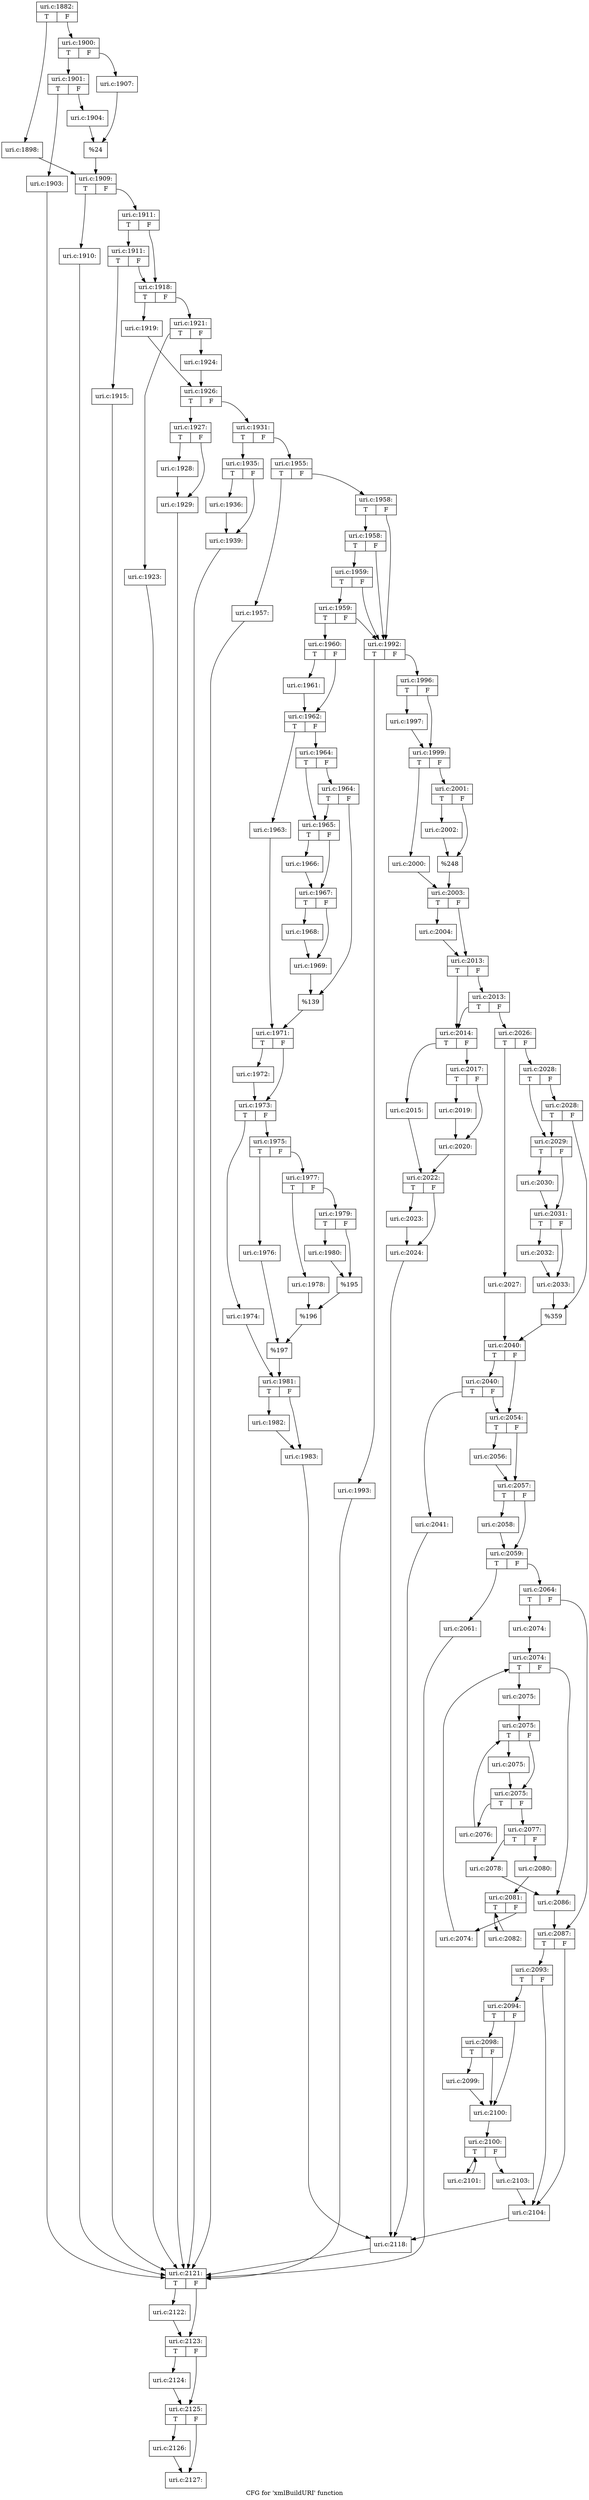 digraph "CFG for 'xmlBuildURI' function" {
	label="CFG for 'xmlBuildURI' function";

	Node0x5561d682d410 [shape=record,label="{uri.c:1882:|{<s0>T|<s1>F}}"];
	Node0x5561d682d410:s0 -> Node0x5561d6830e20;
	Node0x5561d682d410:s1 -> Node0x5561d6830ec0;
	Node0x5561d6830e20 [shape=record,label="{uri.c:1898:}"];
	Node0x5561d6830e20 -> Node0x5561d6830e70;
	Node0x5561d6830ec0 [shape=record,label="{uri.c:1900:|{<s0>T|<s1>F}}"];
	Node0x5561d6830ec0:s0 -> Node0x5561d6831360;
	Node0x5561d6830ec0:s1 -> Node0x5561d6831400;
	Node0x5561d6831360 [shape=record,label="{uri.c:1901:|{<s0>T|<s1>F}}"];
	Node0x5561d6831360:s0 -> Node0x5561d6831910;
	Node0x5561d6831360:s1 -> Node0x5561d6831960;
	Node0x5561d6831910 [shape=record,label="{uri.c:1903:}"];
	Node0x5561d6831910 -> Node0x5561d6832490;
	Node0x5561d6831960 [shape=record,label="{uri.c:1904:}"];
	Node0x5561d6831960 -> Node0x5561d68313b0;
	Node0x5561d6831400 [shape=record,label="{uri.c:1907:}"];
	Node0x5561d6831400 -> Node0x5561d68313b0;
	Node0x5561d68313b0 [shape=record,label="{%24}"];
	Node0x5561d68313b0 -> Node0x5561d6830e70;
	Node0x5561d6830e70 [shape=record,label="{uri.c:1909:|{<s0>T|<s1>F}}"];
	Node0x5561d6830e70:s0 -> Node0x5561d67b2b40;
	Node0x5561d6830e70:s1 -> Node0x5561d67b2b90;
	Node0x5561d67b2b40 [shape=record,label="{uri.c:1910:}"];
	Node0x5561d67b2b40 -> Node0x5561d6832490;
	Node0x5561d67b2b90 [shape=record,label="{uri.c:1911:|{<s0>T|<s1>F}}"];
	Node0x5561d67b2b90:s0 -> Node0x5561d67b2fe0;
	Node0x5561d67b2b90:s1 -> Node0x5561d67b2f90;
	Node0x5561d67b2fe0 [shape=record,label="{uri.c:1911:|{<s0>T|<s1>F}}"];
	Node0x5561d67b2fe0:s0 -> Node0x5561d67b2f40;
	Node0x5561d67b2fe0:s1 -> Node0x5561d67b2f90;
	Node0x5561d67b2f40 [shape=record,label="{uri.c:1915:}"];
	Node0x5561d67b2f40 -> Node0x5561d6832490;
	Node0x5561d67b2f90 [shape=record,label="{uri.c:1918:|{<s0>T|<s1>F}}"];
	Node0x5561d67b2f90:s0 -> Node0x5561d67b3980;
	Node0x5561d67b2f90:s1 -> Node0x5561d67b3a20;
	Node0x5561d67b3980 [shape=record,label="{uri.c:1919:}"];
	Node0x5561d67b3980 -> Node0x5561d67b39d0;
	Node0x5561d67b3a20 [shape=record,label="{uri.c:1921:|{<s0>T|<s1>F}}"];
	Node0x5561d67b3a20:s0 -> Node0x5561d67b40a0;
	Node0x5561d67b3a20:s1 -> Node0x5561d67b40f0;
	Node0x5561d67b40a0 [shape=record,label="{uri.c:1923:}"];
	Node0x5561d67b40a0 -> Node0x5561d6832490;
	Node0x5561d67b40f0 [shape=record,label="{uri.c:1924:}"];
	Node0x5561d67b40f0 -> Node0x5561d67b39d0;
	Node0x5561d67b39d0 [shape=record,label="{uri.c:1926:|{<s0>T|<s1>F}}"];
	Node0x5561d67b39d0:s0 -> Node0x5561d67b47f0;
	Node0x5561d67b39d0:s1 -> Node0x5561d67b4840;
	Node0x5561d67b47f0 [shape=record,label="{uri.c:1927:|{<s0>T|<s1>F}}"];
	Node0x5561d67b47f0:s0 -> Node0x5561d67b4c00;
	Node0x5561d67b47f0:s1 -> Node0x5561d67b4c50;
	Node0x5561d67b4c00 [shape=record,label="{uri.c:1928:}"];
	Node0x5561d67b4c00 -> Node0x5561d67b4c50;
	Node0x5561d67b4c50 [shape=record,label="{uri.c:1929:}"];
	Node0x5561d67b4c50 -> Node0x5561d6832490;
	Node0x5561d67b4840 [shape=record,label="{uri.c:1931:|{<s0>T|<s1>F}}"];
	Node0x5561d67b4840:s0 -> Node0x5561d67b5230;
	Node0x5561d67b4840:s1 -> Node0x5561d67b5280;
	Node0x5561d67b5230 [shape=record,label="{uri.c:1935:|{<s0>T|<s1>F}}"];
	Node0x5561d67b5230:s0 -> Node0x5561d67b5640;
	Node0x5561d67b5230:s1 -> Node0x5561d67b5690;
	Node0x5561d67b5640 [shape=record,label="{uri.c:1936:}"];
	Node0x5561d67b5640 -> Node0x5561d67b5690;
	Node0x5561d67b5690 [shape=record,label="{uri.c:1939:}"];
	Node0x5561d67b5690 -> Node0x5561d6832490;
	Node0x5561d67b5280 [shape=record,label="{uri.c:1955:|{<s0>T|<s1>F}}"];
	Node0x5561d67b5280:s0 -> Node0x5561d67b6460;
	Node0x5561d67b5280:s1 -> Node0x5561d67b64b0;
	Node0x5561d67b6460 [shape=record,label="{uri.c:1957:}"];
	Node0x5561d67b6460 -> Node0x5561d6832490;
	Node0x5561d67b64b0 [shape=record,label="{uri.c:1958:|{<s0>T|<s1>F}}"];
	Node0x5561d67b64b0:s0 -> Node0x5561d67b6980;
	Node0x5561d67b64b0:s1 -> Node0x5561d67b68b0;
	Node0x5561d67b6980 [shape=record,label="{uri.c:1958:|{<s0>T|<s1>F}}"];
	Node0x5561d67b6980:s0 -> Node0x5561d67b6900;
	Node0x5561d67b6980:s1 -> Node0x5561d67b68b0;
	Node0x5561d67b6900 [shape=record,label="{uri.c:1959:|{<s0>T|<s1>F}}"];
	Node0x5561d67b6900:s0 -> Node0x5561d67b7100;
	Node0x5561d67b6900:s1 -> Node0x5561d67b68b0;
	Node0x5561d67b7100 [shape=record,label="{uri.c:1959:|{<s0>T|<s1>F}}"];
	Node0x5561d67b7100:s0 -> Node0x5561d67b6860;
	Node0x5561d67b7100:s1 -> Node0x5561d67b68b0;
	Node0x5561d67b6860 [shape=record,label="{uri.c:1960:|{<s0>T|<s1>F}}"];
	Node0x5561d67b6860:s0 -> Node0x5561d67b78b0;
	Node0x5561d67b6860:s1 -> Node0x5561d67b7900;
	Node0x5561d67b78b0 [shape=record,label="{uri.c:1961:}"];
	Node0x5561d67b78b0 -> Node0x5561d67b7900;
	Node0x5561d67b7900 [shape=record,label="{uri.c:1962:|{<s0>T|<s1>F}}"];
	Node0x5561d67b7900:s0 -> Node0x5561d67b9190;
	Node0x5561d67b7900:s1 -> Node0x5561d67b9230;
	Node0x5561d67b9190 [shape=record,label="{uri.c:1963:}"];
	Node0x5561d67b9190 -> Node0x5561d67b91e0;
	Node0x5561d67b9230 [shape=record,label="{uri.c:1964:|{<s0>T|<s1>F}}"];
	Node0x5561d67b9230:s0 -> Node0x5561d67b9ba0;
	Node0x5561d67b9230:s1 -> Node0x5561d67b9c40;
	Node0x5561d67b9c40 [shape=record,label="{uri.c:1964:|{<s0>T|<s1>F}}"];
	Node0x5561d67b9c40:s0 -> Node0x5561d67b9ba0;
	Node0x5561d67b9c40:s1 -> Node0x5561d67b9bf0;
	Node0x5561d67b9ba0 [shape=record,label="{uri.c:1965:|{<s0>T|<s1>F}}"];
	Node0x5561d67b9ba0:s0 -> Node0x5561d67ba4c0;
	Node0x5561d67b9ba0:s1 -> Node0x5561d67ba510;
	Node0x5561d67ba4c0 [shape=record,label="{uri.c:1966:}"];
	Node0x5561d67ba4c0 -> Node0x5561d67ba510;
	Node0x5561d67ba510 [shape=record,label="{uri.c:1967:|{<s0>T|<s1>F}}"];
	Node0x5561d67ba510:s0 -> Node0x5561d6832e30;
	Node0x5561d67ba510:s1 -> Node0x5561d6832e80;
	Node0x5561d6832e30 [shape=record,label="{uri.c:1968:}"];
	Node0x5561d6832e30 -> Node0x5561d6832e80;
	Node0x5561d6832e80 [shape=record,label="{uri.c:1969:}"];
	Node0x5561d6832e80 -> Node0x5561d67b9bf0;
	Node0x5561d67b9bf0 [shape=record,label="{%139}"];
	Node0x5561d67b9bf0 -> Node0x5561d67b91e0;
	Node0x5561d67b91e0 [shape=record,label="{uri.c:1971:|{<s0>T|<s1>F}}"];
	Node0x5561d67b91e0:s0 -> Node0x5561d6833da0;
	Node0x5561d67b91e0:s1 -> Node0x5561d6833df0;
	Node0x5561d6833da0 [shape=record,label="{uri.c:1972:}"];
	Node0x5561d6833da0 -> Node0x5561d6833df0;
	Node0x5561d6833df0 [shape=record,label="{uri.c:1973:|{<s0>T|<s1>F}}"];
	Node0x5561d6833df0:s0 -> Node0x5561d6834790;
	Node0x5561d6833df0:s1 -> Node0x5561d6834830;
	Node0x5561d6834790 [shape=record,label="{uri.c:1974:}"];
	Node0x5561d6834790 -> Node0x5561d68347e0;
	Node0x5561d6834830 [shape=record,label="{uri.c:1975:|{<s0>T|<s1>F}}"];
	Node0x5561d6834830:s0 -> Node0x5561d68351a0;
	Node0x5561d6834830:s1 -> Node0x5561d6835240;
	Node0x5561d68351a0 [shape=record,label="{uri.c:1976:}"];
	Node0x5561d68351a0 -> Node0x5561d68351f0;
	Node0x5561d6835240 [shape=record,label="{uri.c:1977:|{<s0>T|<s1>F}}"];
	Node0x5561d6835240:s0 -> Node0x5561d6835bb0;
	Node0x5561d6835240:s1 -> Node0x5561d6835c50;
	Node0x5561d6835bb0 [shape=record,label="{uri.c:1978:}"];
	Node0x5561d6835bb0 -> Node0x5561d6835c00;
	Node0x5561d6835c50 [shape=record,label="{uri.c:1979:|{<s0>T|<s1>F}}"];
	Node0x5561d6835c50:s0 -> Node0x5561d68365c0;
	Node0x5561d6835c50:s1 -> Node0x5561d6836610;
	Node0x5561d68365c0 [shape=record,label="{uri.c:1980:}"];
	Node0x5561d68365c0 -> Node0x5561d6836610;
	Node0x5561d6836610 [shape=record,label="{%195}"];
	Node0x5561d6836610 -> Node0x5561d6835c00;
	Node0x5561d6835c00 [shape=record,label="{%196}"];
	Node0x5561d6835c00 -> Node0x5561d68351f0;
	Node0x5561d68351f0 [shape=record,label="{%197}"];
	Node0x5561d68351f0 -> Node0x5561d68347e0;
	Node0x5561d68347e0 [shape=record,label="{uri.c:1981:|{<s0>T|<s1>F}}"];
	Node0x5561d68347e0:s0 -> Node0x5561d6837160;
	Node0x5561d68347e0:s1 -> Node0x5561d68371b0;
	Node0x5561d6837160 [shape=record,label="{uri.c:1982:}"];
	Node0x5561d6837160 -> Node0x5561d68371b0;
	Node0x5561d68371b0 [shape=record,label="{uri.c:1983:}"];
	Node0x5561d68371b0 -> Node0x5561d6838330;
	Node0x5561d67b68b0 [shape=record,label="{uri.c:1992:|{<s0>T|<s1>F}}"];
	Node0x5561d67b68b0:s0 -> Node0x5561d6838500;
	Node0x5561d67b68b0:s1 -> Node0x5561d6838550;
	Node0x5561d6838500 [shape=record,label="{uri.c:1993:}"];
	Node0x5561d6838500 -> Node0x5561d6832490;
	Node0x5561d6838550 [shape=record,label="{uri.c:1996:|{<s0>T|<s1>F}}"];
	Node0x5561d6838550:s0 -> Node0x5561d6838d30;
	Node0x5561d6838550:s1 -> Node0x5561d6838d80;
	Node0x5561d6838d30 [shape=record,label="{uri.c:1997:}"];
	Node0x5561d6838d30 -> Node0x5561d6838d80;
	Node0x5561d6838d80 [shape=record,label="{uri.c:1999:|{<s0>T|<s1>F}}"];
	Node0x5561d6838d80:s0 -> Node0x5561d6839720;
	Node0x5561d6838d80:s1 -> Node0x5561d68397c0;
	Node0x5561d6839720 [shape=record,label="{uri.c:2000:}"];
	Node0x5561d6839720 -> Node0x5561d6839770;
	Node0x5561d68397c0 [shape=record,label="{uri.c:2001:|{<s0>T|<s1>F}}"];
	Node0x5561d68397c0:s0 -> Node0x5561d683a130;
	Node0x5561d68397c0:s1 -> Node0x5561d683a180;
	Node0x5561d683a130 [shape=record,label="{uri.c:2002:}"];
	Node0x5561d683a130 -> Node0x5561d683a180;
	Node0x5561d683a180 [shape=record,label="{%248}"];
	Node0x5561d683a180 -> Node0x5561d6839770;
	Node0x5561d6839770 [shape=record,label="{uri.c:2003:|{<s0>T|<s1>F}}"];
	Node0x5561d6839770:s0 -> Node0x5561d683abb0;
	Node0x5561d6839770:s1 -> Node0x5561d683ac00;
	Node0x5561d683abb0 [shape=record,label="{uri.c:2004:}"];
	Node0x5561d683abb0 -> Node0x5561d683ac00;
	Node0x5561d683ac00 [shape=record,label="{uri.c:2013:|{<s0>T|<s1>F}}"];
	Node0x5561d683ac00:s0 -> Node0x5561d683b5a0;
	Node0x5561d683ac00:s1 -> Node0x5561d683b640;
	Node0x5561d683b640 [shape=record,label="{uri.c:2013:|{<s0>T|<s1>F}}"];
	Node0x5561d683b640:s0 -> Node0x5561d683b5a0;
	Node0x5561d683b640:s1 -> Node0x5561d683b5f0;
	Node0x5561d683b5a0 [shape=record,label="{uri.c:2014:|{<s0>T|<s1>F}}"];
	Node0x5561d683b5a0:s0 -> Node0x5561d683be90;
	Node0x5561d683b5a0:s1 -> Node0x5561d683bf30;
	Node0x5561d683be90 [shape=record,label="{uri.c:2015:}"];
	Node0x5561d683be90 -> Node0x5561d683bee0;
	Node0x5561d683bf30 [shape=record,label="{uri.c:2017:|{<s0>T|<s1>F}}"];
	Node0x5561d683bf30:s0 -> Node0x5561d683c140;
	Node0x5561d683bf30:s1 -> Node0x5561d684ce90;
	Node0x5561d683c140 [shape=record,label="{uri.c:2019:}"];
	Node0x5561d683c140 -> Node0x5561d684ce90;
	Node0x5561d684ce90 [shape=record,label="{uri.c:2020:}"];
	Node0x5561d684ce90 -> Node0x5561d683bee0;
	Node0x5561d683bee0 [shape=record,label="{uri.c:2022:|{<s0>T|<s1>F}}"];
	Node0x5561d683bee0:s0 -> Node0x5561d684dcf0;
	Node0x5561d683bee0:s1 -> Node0x5561d684dd40;
	Node0x5561d684dcf0 [shape=record,label="{uri.c:2023:}"];
	Node0x5561d684dcf0 -> Node0x5561d684dd40;
	Node0x5561d684dd40 [shape=record,label="{uri.c:2024:}"];
	Node0x5561d684dd40 -> Node0x5561d6838330;
	Node0x5561d683b5f0 [shape=record,label="{uri.c:2026:|{<s0>T|<s1>F}}"];
	Node0x5561d683b5f0:s0 -> Node0x5561d684e830;
	Node0x5561d683b5f0:s1 -> Node0x5561d684e8d0;
	Node0x5561d684e830 [shape=record,label="{uri.c:2027:}"];
	Node0x5561d684e830 -> Node0x5561d684e880;
	Node0x5561d684e8d0 [shape=record,label="{uri.c:2028:|{<s0>T|<s1>F}}"];
	Node0x5561d684e8d0:s0 -> Node0x5561d684f240;
	Node0x5561d684e8d0:s1 -> Node0x5561d684f2e0;
	Node0x5561d684f2e0 [shape=record,label="{uri.c:2028:|{<s0>T|<s1>F}}"];
	Node0x5561d684f2e0:s0 -> Node0x5561d684f240;
	Node0x5561d684f2e0:s1 -> Node0x5561d684f290;
	Node0x5561d684f240 [shape=record,label="{uri.c:2029:|{<s0>T|<s1>F}}"];
	Node0x5561d684f240:s0 -> Node0x5561d684fb60;
	Node0x5561d684f240:s1 -> Node0x5561d684fbb0;
	Node0x5561d684fb60 [shape=record,label="{uri.c:2030:}"];
	Node0x5561d684fb60 -> Node0x5561d684fbb0;
	Node0x5561d684fbb0 [shape=record,label="{uri.c:2031:|{<s0>T|<s1>F}}"];
	Node0x5561d684fbb0:s0 -> Node0x5561d68504f0;
	Node0x5561d684fbb0:s1 -> Node0x5561d6850540;
	Node0x5561d68504f0 [shape=record,label="{uri.c:2032:}"];
	Node0x5561d68504f0 -> Node0x5561d6850540;
	Node0x5561d6850540 [shape=record,label="{uri.c:2033:}"];
	Node0x5561d6850540 -> Node0x5561d684f290;
	Node0x5561d684f290 [shape=record,label="{%359}"];
	Node0x5561d684f290 -> Node0x5561d684e880;
	Node0x5561d684e880 [shape=record,label="{uri.c:2040:|{<s0>T|<s1>F}}"];
	Node0x5561d684e880:s0 -> Node0x5561d6851500;
	Node0x5561d684e880:s1 -> Node0x5561d68514b0;
	Node0x5561d6851500 [shape=record,label="{uri.c:2040:|{<s0>T|<s1>F}}"];
	Node0x5561d6851500:s0 -> Node0x5561d6851460;
	Node0x5561d6851500:s1 -> Node0x5561d68514b0;
	Node0x5561d6851460 [shape=record,label="{uri.c:2041:}"];
	Node0x5561d6851460 -> Node0x5561d6838330;
	Node0x5561d68514b0 [shape=record,label="{uri.c:2054:|{<s0>T|<s1>F}}"];
	Node0x5561d68514b0:s0 -> Node0x5561d68525c0;
	Node0x5561d68514b0:s1 -> Node0x5561d6852610;
	Node0x5561d68525c0 [shape=record,label="{uri.c:2056:}"];
	Node0x5561d68525c0 -> Node0x5561d6852610;
	Node0x5561d6852610 [shape=record,label="{uri.c:2057:|{<s0>T|<s1>F}}"];
	Node0x5561d6852610:s0 -> Node0x5561d6852fc0;
	Node0x5561d6852610:s1 -> Node0x5561d6853010;
	Node0x5561d6852fc0 [shape=record,label="{uri.c:2058:}"];
	Node0x5561d6852fc0 -> Node0x5561d6853010;
	Node0x5561d6853010 [shape=record,label="{uri.c:2059:|{<s0>T|<s1>F}}"];
	Node0x5561d6853010:s0 -> Node0x5561d6853e10;
	Node0x5561d6853010:s1 -> Node0x5561d6853e60;
	Node0x5561d6853e10 [shape=record,label="{uri.c:2061:}"];
	Node0x5561d6853e10 -> Node0x5561d6832490;
	Node0x5561d6853e60 [shape=record,label="{uri.c:2064:|{<s0>T|<s1>F}}"];
	Node0x5561d6853e60:s0 -> Node0x5561d6854c00;
	Node0x5561d6853e60:s1 -> Node0x5561d6854c50;
	Node0x5561d6854c00 [shape=record,label="{uri.c:2074:}"];
	Node0x5561d6854c00 -> Node0x5561d68550d0;
	Node0x5561d68550d0 [shape=record,label="{uri.c:2074:|{<s0>T|<s1>F}}"];
	Node0x5561d68550d0:s0 -> Node0x5561d68557a0;
	Node0x5561d68550d0:s1 -> Node0x5561d6855290;
	Node0x5561d68557a0 [shape=record,label="{uri.c:2075:}"];
	Node0x5561d68557a0 -> Node0x5561d6855920;
	Node0x5561d6855920 [shape=record,label="{uri.c:2075:|{<s0>T|<s1>F}}"];
	Node0x5561d6855920:s0 -> Node0x5561d6855b30;
	Node0x5561d6855920:s1 -> Node0x5561d6855ae0;
	Node0x5561d6855b30 [shape=record,label="{uri.c:2075:}"];
	Node0x5561d6855b30 -> Node0x5561d6855ae0;
	Node0x5561d6855ae0 [shape=record,label="{uri.c:2075:|{<s0>T|<s1>F}}"];
	Node0x5561d6855ae0:s0 -> Node0x5561d6856670;
	Node0x5561d6855ae0:s1 -> Node0x5561d6855a60;
	Node0x5561d6856670 [shape=record,label="{uri.c:2076:}"];
	Node0x5561d6856670 -> Node0x5561d6855920;
	Node0x5561d6855a60 [shape=record,label="{uri.c:2077:|{<s0>T|<s1>F}}"];
	Node0x5561d6855a60:s0 -> Node0x5561d6856980;
	Node0x5561d6855a60:s1 -> Node0x5561d68569d0;
	Node0x5561d6856980 [shape=record,label="{uri.c:2078:}"];
	Node0x5561d6856980 -> Node0x5561d6855290;
	Node0x5561d68569d0 [shape=record,label="{uri.c:2080:}"];
	Node0x5561d68569d0 -> Node0x5561d6857240;
	Node0x5561d6857240 [shape=record,label="{uri.c:2081:|{<s0>T|<s1>F}}"];
	Node0x5561d6857240:s0 -> Node0x5561d6857660;
	Node0x5561d6857240:s1 -> Node0x5561d6857460;
	Node0x5561d6857660 [shape=record,label="{uri.c:2082:}"];
	Node0x5561d6857660 -> Node0x5561d6857240;
	Node0x5561d6857460 [shape=record,label="{uri.c:2074:}"];
	Node0x5561d6857460 -> Node0x5561d68550d0;
	Node0x5561d6855290 [shape=record,label="{uri.c:2086:}"];
	Node0x5561d6855290 -> Node0x5561d6854c50;
	Node0x5561d6854c50 [shape=record,label="{uri.c:2087:|{<s0>T|<s1>F}}"];
	Node0x5561d6854c50:s0 -> Node0x5561d6858790;
	Node0x5561d6854c50:s1 -> Node0x5561d6858740;
	Node0x5561d6858790 [shape=record,label="{uri.c:2093:|{<s0>T|<s1>F}}"];
	Node0x5561d6858790:s0 -> Node0x5561d68586f0;
	Node0x5561d6858790:s1 -> Node0x5561d6858740;
	Node0x5561d68586f0 [shape=record,label="{uri.c:2094:|{<s0>T|<s1>F}}"];
	Node0x5561d68586f0:s0 -> Node0x5561d6859310;
	Node0x5561d68586f0:s1 -> Node0x5561d68592c0;
	Node0x5561d6859310 [shape=record,label="{uri.c:2098:|{<s0>T|<s1>F}}"];
	Node0x5561d6859310:s0 -> Node0x5561d6859270;
	Node0x5561d6859310:s1 -> Node0x5561d68592c0;
	Node0x5561d6859270 [shape=record,label="{uri.c:2099:}"];
	Node0x5561d6859270 -> Node0x5561d68592c0;
	Node0x5561d68592c0 [shape=record,label="{uri.c:2100:}"];
	Node0x5561d68592c0 -> Node0x5561d6859ee0;
	Node0x5561d6859ee0 [shape=record,label="{uri.c:2100:|{<s0>T|<s1>F}}"];
	Node0x5561d6859ee0:s0 -> Node0x5561d685a5d0;
	Node0x5561d6859ee0:s1 -> Node0x5561d685a0c0;
	Node0x5561d685a5d0 [shape=record,label="{uri.c:2101:}"];
	Node0x5561d685a5d0 -> Node0x5561d6859ee0;
	Node0x5561d685a0c0 [shape=record,label="{uri.c:2103:}"];
	Node0x5561d685a0c0 -> Node0x5561d6858740;
	Node0x5561d6858740 [shape=record,label="{uri.c:2104:}"];
	Node0x5561d6858740 -> Node0x5561d6838330;
	Node0x5561d6838330 [shape=record,label="{uri.c:2118:}"];
	Node0x5561d6838330 -> Node0x5561d6832490;
	Node0x5561d6832490 [shape=record,label="{uri.c:2121:|{<s0>T|<s1>F}}"];
	Node0x5561d6832490:s0 -> Node0x5561d685bbe0;
	Node0x5561d6832490:s1 -> Node0x5561d685bc30;
	Node0x5561d685bbe0 [shape=record,label="{uri.c:2122:}"];
	Node0x5561d685bbe0 -> Node0x5561d685bc30;
	Node0x5561d685bc30 [shape=record,label="{uri.c:2123:|{<s0>T|<s1>F}}"];
	Node0x5561d685bc30:s0 -> Node0x5561d685c100;
	Node0x5561d685bc30:s1 -> Node0x5561d685c150;
	Node0x5561d685c100 [shape=record,label="{uri.c:2124:}"];
	Node0x5561d685c100 -> Node0x5561d685c150;
	Node0x5561d685c150 [shape=record,label="{uri.c:2125:|{<s0>T|<s1>F}}"];
	Node0x5561d685c150:s0 -> Node0x5561d685c620;
	Node0x5561d685c150:s1 -> Node0x5561d685c670;
	Node0x5561d685c620 [shape=record,label="{uri.c:2126:}"];
	Node0x5561d685c620 -> Node0x5561d685c670;
	Node0x5561d685c670 [shape=record,label="{uri.c:2127:}"];
}
